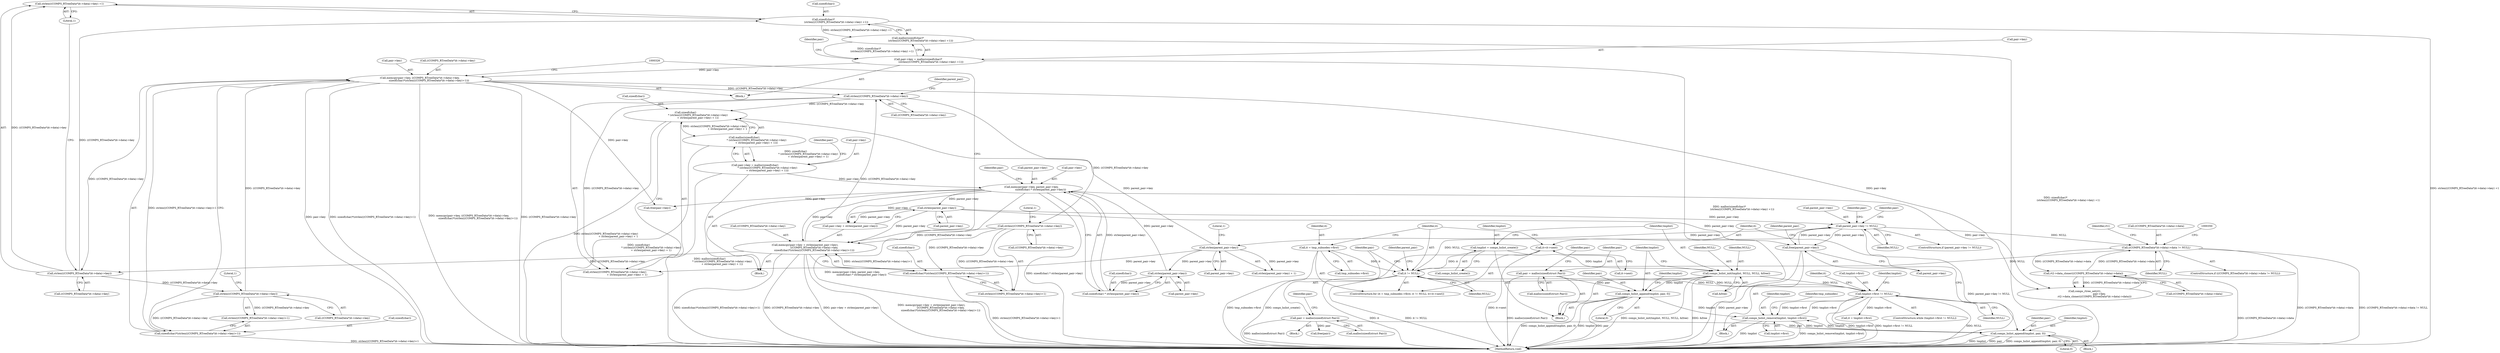 digraph "0_libcomps_e3a5d056633677959ad924a51758876d415e7046_2@API" {
"1000288" [label="(Call,strlen(((COMPS_RTreeData*)it->data)->key) +1)"];
"1000289" [label="(Call,strlen(((COMPS_RTreeData*)it->data)->key))"];
"1000249" [label="(Call,memcpy(pair->key + strlen(parent_pair->key),\n                       ((COMPS_RTreeData*)it->data)->key,\n                       sizeof(char)*(strlen(((COMPS_RTreeData*)it->data)->key)+1)))"];
"1000235" [label="(Call,memcpy(pair->key, parent_pair->key,\n                       sizeof(char) * strlen(parent_pair->key)))"];
"1000212" [label="(Call,pair->key = malloc(sizeof(char)\n                               * (strlen(((COMPS_RTreeData*)it->data)->key)\n                               + strlen(parent_pair->key) + 1)))"];
"1000216" [label="(Call,malloc(sizeof(char)\n                               * (strlen(((COMPS_RTreeData*)it->data)->key)\n                               + strlen(parent_pair->key) + 1)))"];
"1000217" [label="(Call,sizeof(char)\n                               * (strlen(((COMPS_RTreeData*)it->data)->key)\n                               + strlen(parent_pair->key) + 1))"];
"1000221" [label="(Call,strlen(((COMPS_RTreeData*)it->data)->key))"];
"1000298" [label="(Call,memcpy(pair->key, ((COMPS_RTreeData*)it->data)->key,\n                       sizeof(char)*(strlen(((COMPS_RTreeData*)it->data)->key)+1)))"];
"1000280" [label="(Call,pair->key = malloc(sizeof(char)*\n                                (strlen(((COMPS_RTreeData*)it->data)->key) +1)))"];
"1000284" [label="(Call,malloc(sizeof(char)*\n                                (strlen(((COMPS_RTreeData*)it->data)->key) +1)))"];
"1000285" [label="(Call,sizeof(char)*\n                                (strlen(((COMPS_RTreeData*)it->data)->key) +1))"];
"1000313" [label="(Call,strlen(((COMPS_RTreeData*)it->data)->key))"];
"1000309" [label="(Call,sizeof(char)*(strlen(((COMPS_RTreeData*)it->data)->key)+1))"];
"1000230" [label="(Call,strlen(parent_pair->key))"];
"1000206" [label="(Call,parent_pair->key != NULL)"];
"1000369" [label="(Call,free(parent_pair->key))"];
"1000254" [label="(Call,strlen(parent_pair->key))"];
"1000180" [label="(Call,it != NULL)"];
"1000183" [label="(Call,it=it->next)"];
"1000175" [label="(Call,it = tmp_subnodes->first)"];
"1000323" [label="(Call,((COMPS_RTreeData*)it->data)->data != NULL)"];
"1000338" [label="(Call,rt2->data_cloner(((COMPS_RTreeData*)it->data)->data))"];
"1000140" [label="(Call,tmplist->first != NULL)"];
"1000151" [label="(Call,comps_hslist_remove(tmplist, tmplist->first))"];
"1000357" [label="(Call,comps_hslist_append(tmplist, pair, 0))"];
"1000189" [label="(Call,pair = malloc(sizeof(struct Pair)))"];
"1000135" [label="(Call,comps_hslist_append(tmplist, pair, 0))"];
"1000129" [label="(Call,comps_hslist_init(tmplist, NULL, NULL, &free))"];
"1000126" [label="(Call,tmplist = comps_hslist_create())"];
"1000109" [label="(Call,pair = malloc(sizeof(struct Pair)))"];
"1000245" [label="(Call,strlen(parent_pair->key))"];
"1000242" [label="(Call,sizeof(char) * strlen(parent_pair->key))"];
"1000269" [label="(Call,strlen(((COMPS_RTreeData*)it->data)->key))"];
"1000265" [label="(Call,sizeof(char)*(strlen(((COMPS_RTreeData*)it->data)->key)+1))"];
"1000104" [label="(Block,)"];
"1000110" [label="(Identifier,pair)"];
"1000281" [label="(Call,pair->key)"];
"1000132" [label="(Identifier,NULL)"];
"1000234" [label="(Literal,1)"];
"1000130" [label="(Identifier,tmplist)"];
"1000270" [label="(Call,((COMPS_RTreeData*)it->data)->key)"];
"1000268" [label="(Call,strlen(((COMPS_RTreeData*)it->data)->key)+1)"];
"1000180" [label="(Call,it != NULL)"];
"1000196" [label="(Identifier,pair)"];
"1000314" [label="(Call,((COMPS_RTreeData*)it->data)->key)"];
"1000242" [label="(Call,sizeof(char) * strlen(parent_pair->key))"];
"1000116" [label="(Identifier,pair)"];
"1000175" [label="(Call,it = tmp_subnodes->first)"];
"1000334" [label="(Identifier,rt1)"];
"1000378" [label="(MethodReturn,void)"];
"1000176" [label="(Identifier,it)"];
"1000131" [label="(Identifier,NULL)"];
"1000137" [label="(Identifier,pair)"];
"1000280" [label="(Call,pair->key = malloc(sizeof(char)*\n                                (strlen(((COMPS_RTreeData*)it->data)->key) +1)))"];
"1000212" [label="(Call,pair->key = malloc(sizeof(char)\n                               * (strlen(((COMPS_RTreeData*)it->data)->key)\n                               + strlen(parent_pair->key) + 1)))"];
"1000188" [label="(Block,)"];
"1000181" [label="(Identifier,it)"];
"1000321" [label="(Literal,1)"];
"1000285" [label="(Call,sizeof(char)*\n                                (strlen(((COMPS_RTreeData*)it->data)->key) +1))"];
"1000377" [label="(Identifier,tmplist)"];
"1000182" [label="(Identifier,NULL)"];
"1000152" [label="(Identifier,tmplist)"];
"1000246" [label="(Call,parent_pair->key)"];
"1000243" [label="(Call,sizeof(char))"];
"1000367" [label="(Call,free(pair))"];
"1000309" [label="(Call,sizeof(char)*(strlen(((COMPS_RTreeData*)it->data)->key)+1))"];
"1000331" [label="(Identifier,NULL)"];
"1000207" [label="(Call,parent_pair->key)"];
"1000222" [label="(Call,((COMPS_RTreeData*)it->data)->key)"];
"1000279" [label="(Block,)"];
"1000289" [label="(Call,strlen(((COMPS_RTreeData*)it->data)->key))"];
"1000126" [label="(Call,tmplist = comps_hslist_create())"];
"1000151" [label="(Call,comps_hslist_remove(tmplist, tmplist->first))"];
"1000313" [label="(Call,strlen(((COMPS_RTreeData*)it->data)->key))"];
"1000216" [label="(Call,malloc(sizeof(char)\n                               * (strlen(((COMPS_RTreeData*)it->data)->key)\n                               + strlen(parent_pair->key) + 1)))"];
"1000360" [label="(Literal,0)"];
"1000147" [label="(Identifier,it)"];
"1000239" [label="(Call,parent_pair->key)"];
"1000145" [label="(Block,)"];
"1000177" [label="(Call,tmp_subnodes->first)"];
"1000359" [label="(Identifier,pair)"];
"1000146" [label="(Call,it = tmplist->first)"];
"1000357" [label="(Call,comps_hslist_append(tmplist, pair, 0))"];
"1000220" [label="(Call,strlen(((COMPS_RTreeData*)it->data)->key)\n                               + strlen(parent_pair->key) + 1)"];
"1000356" [label="(Block,)"];
"1000286" [label="(Call,sizeof(char))"];
"1000111" [label="(Call,malloc(sizeof(struct Pair)))"];
"1000269" [label="(Call,strlen(((COMPS_RTreeData*)it->data)->key))"];
"1000133" [label="(Call,&free)"];
"1000312" [label="(Call,strlen(((COMPS_RTreeData*)it->data)->key)+1)"];
"1000370" [label="(Call,parent_pair->key)"];
"1000139" [label="(ControlStructure,while (tmplist->first != NULL))"];
"1000338" [label="(Call,rt2->data_cloner(((COMPS_RTreeData*)it->data)->data))"];
"1000374" [label="(Identifier,parent_pair)"];
"1000250" [label="(Call,pair->key + strlen(parent_pair->key))"];
"1000297" [label="(Literal,1)"];
"1000191" [label="(Call,malloc(sizeof(struct Pair)))"];
"1000333" [label="(Call,comps_rtree_set(rt1,\n                                    pair->key,\n                        rt2->data_cloner(((COMPS_RTreeData*)it->data)->data)))"];
"1000206" [label="(Call,parent_pair->key != NULL)"];
"1000153" [label="(Call,tmplist->first)"];
"1000236" [label="(Call,pair->key)"];
"1000230" [label="(Call,strlen(parent_pair->key))"];
"1000277" [label="(Literal,1)"];
"1000282" [label="(Identifier,pair)"];
"1000363" [label="(Call,free(pair->key))"];
"1000232" [label="(Identifier,parent_pair)"];
"1000218" [label="(Call,sizeof(char))"];
"1000358" [label="(Identifier,tmplist)"];
"1000221" [label="(Call,strlen(((COMPS_RTreeData*)it->data)->key))"];
"1000140" [label="(Call,tmplist->first != NULL)"];
"1000245" [label="(Call,strlen(parent_pair->key))"];
"1000324" [label="(Call,((COMPS_RTreeData*)it->data)->data)"];
"1000266" [label="(Call,sizeof(char))"];
"1000235" [label="(Call,memcpy(pair->key, parent_pair->key,\n                       sizeof(char) * strlen(parent_pair->key)))"];
"1000371" [label="(Identifier,parent_pair)"];
"1000129" [label="(Call,comps_hslist_init(tmplist, NULL, NULL, &free))"];
"1000135" [label="(Call,comps_hslist_append(tmplist, pair, 0))"];
"1000214" [label="(Identifier,pair)"];
"1000136" [label="(Identifier,tmplist)"];
"1000369" [label="(Call,free(parent_pair->key))"];
"1000249" [label="(Call,memcpy(pair->key + strlen(parent_pair->key),\n                       ((COMPS_RTreeData*)it->data)->key,\n                       sizeof(char)*(strlen(((COMPS_RTreeData*)it->data)->key)+1)))"];
"1000144" [label="(Identifier,NULL)"];
"1000184" [label="(Identifier,it)"];
"1000229" [label="(Call,strlen(parent_pair->key) + 1)"];
"1000300" [label="(Identifier,pair)"];
"1000339" [label="(Call,((COMPS_RTreeData*)it->data)->data)"];
"1000128" [label="(Call,comps_hslist_create())"];
"1000190" [label="(Identifier,pair)"];
"1000258" [label="(Call,((COMPS_RTreeData*)it->data)->key)"];
"1000138" [label="(Literal,0)"];
"1000322" [label="(ControlStructure,if (((COMPS_RTreeData*)it->data)->data != NULL))"];
"1000185" [label="(Call,it->next)"];
"1000157" [label="(Identifier,tmp_subnodes)"];
"1000211" [label="(Block,)"];
"1000183" [label="(Call,it=it->next)"];
"1000290" [label="(Call,((COMPS_RTreeData*)it->data)->key)"];
"1000255" [label="(Call,parent_pair->key)"];
"1000231" [label="(Call,parent_pair->key)"];
"1000299" [label="(Call,pair->key)"];
"1000298" [label="(Call,memcpy(pair->key, ((COMPS_RTreeData*)it->data)->key,\n                       sizeof(char)*(strlen(((COMPS_RTreeData*)it->data)->key)+1)))"];
"1000265" [label="(Call,sizeof(char)*(strlen(((COMPS_RTreeData*)it->data)->key)+1))"];
"1000310" [label="(Call,sizeof(char))"];
"1000205" [label="(ControlStructure,if (parent_pair->key != NULL))"];
"1000323" [label="(Call,((COMPS_RTreeData*)it->data)->data != NULL)"];
"1000284" [label="(Call,malloc(sizeof(char)*\n                                (strlen(((COMPS_RTreeData*)it->data)->key) +1)))"];
"1000174" [label="(ControlStructure,for (it = tmp_subnodes->first; it != NULL; it=it->next))"];
"1000210" [label="(Identifier,NULL)"];
"1000237" [label="(Identifier,pair)"];
"1000142" [label="(Identifier,tmplist)"];
"1000213" [label="(Call,pair->key)"];
"1000217" [label="(Call,sizeof(char)\n                               * (strlen(((COMPS_RTreeData*)it->data)->key)\n                               + strlen(parent_pair->key) + 1))"];
"1000252" [label="(Identifier,pair)"];
"1000109" [label="(Call,pair = malloc(sizeof(struct Pair)))"];
"1000127" [label="(Identifier,tmplist)"];
"1000302" [label="(Call,((COMPS_RTreeData*)it->data)->key)"];
"1000141" [label="(Call,tmplist->first)"];
"1000254" [label="(Call,strlen(parent_pair->key))"];
"1000189" [label="(Call,pair = malloc(sizeof(struct Pair)))"];
"1000288" [label="(Call,strlen(((COMPS_RTreeData*)it->data)->key) +1)"];
"1000288" -> "1000285"  [label="AST: "];
"1000288" -> "1000297"  [label="CFG: "];
"1000289" -> "1000288"  [label="AST: "];
"1000297" -> "1000288"  [label="AST: "];
"1000285" -> "1000288"  [label="CFG: "];
"1000289" -> "1000288"  [label="DDG: ((COMPS_RTreeData*)it->data)->key"];
"1000289" -> "1000290"  [label="CFG: "];
"1000290" -> "1000289"  [label="AST: "];
"1000297" -> "1000289"  [label="CFG: "];
"1000289" -> "1000285"  [label="DDG: ((COMPS_RTreeData*)it->data)->key"];
"1000249" -> "1000289"  [label="DDG: ((COMPS_RTreeData*)it->data)->key"];
"1000298" -> "1000289"  [label="DDG: ((COMPS_RTreeData*)it->data)->key"];
"1000289" -> "1000313"  [label="DDG: ((COMPS_RTreeData*)it->data)->key"];
"1000249" -> "1000211"  [label="AST: "];
"1000249" -> "1000265"  [label="CFG: "];
"1000250" -> "1000249"  [label="AST: "];
"1000258" -> "1000249"  [label="AST: "];
"1000265" -> "1000249"  [label="AST: "];
"1000326" -> "1000249"  [label="CFG: "];
"1000249" -> "1000378"  [label="DDG: sizeof(char)*(strlen(((COMPS_RTreeData*)it->data)->key)+1)"];
"1000249" -> "1000378"  [label="DDG: ((COMPS_RTreeData*)it->data)->key"];
"1000249" -> "1000378"  [label="DDG: pair->key + strlen(parent_pair->key)"];
"1000249" -> "1000378"  [label="DDG: memcpy(pair->key + strlen(parent_pair->key),\n                       ((COMPS_RTreeData*)it->data)->key,\n                       sizeof(char)*(strlen(((COMPS_RTreeData*)it->data)->key)+1))"];
"1000249" -> "1000221"  [label="DDG: ((COMPS_RTreeData*)it->data)->key"];
"1000235" -> "1000249"  [label="DDG: pair->key"];
"1000254" -> "1000249"  [label="DDG: parent_pair->key"];
"1000269" -> "1000249"  [label="DDG: ((COMPS_RTreeData*)it->data)->key"];
"1000265" -> "1000249"  [label="DDG: strlen(((COMPS_RTreeData*)it->data)->key)+1"];
"1000235" -> "1000211"  [label="AST: "];
"1000235" -> "1000242"  [label="CFG: "];
"1000236" -> "1000235"  [label="AST: "];
"1000239" -> "1000235"  [label="AST: "];
"1000242" -> "1000235"  [label="AST: "];
"1000252" -> "1000235"  [label="CFG: "];
"1000235" -> "1000378"  [label="DDG: memcpy(pair->key, parent_pair->key,\n                       sizeof(char) * strlen(parent_pair->key))"];
"1000235" -> "1000378"  [label="DDG: sizeof(char) * strlen(parent_pair->key)"];
"1000212" -> "1000235"  [label="DDG: pair->key"];
"1000245" -> "1000235"  [label="DDG: parent_pair->key"];
"1000242" -> "1000235"  [label="DDG: strlen(parent_pair->key)"];
"1000235" -> "1000250"  [label="DDG: pair->key"];
"1000235" -> "1000254"  [label="DDG: parent_pair->key"];
"1000235" -> "1000333"  [label="DDG: pair->key"];
"1000235" -> "1000363"  [label="DDG: pair->key"];
"1000212" -> "1000211"  [label="AST: "];
"1000212" -> "1000216"  [label="CFG: "];
"1000213" -> "1000212"  [label="AST: "];
"1000216" -> "1000212"  [label="AST: "];
"1000237" -> "1000212"  [label="CFG: "];
"1000212" -> "1000378"  [label="DDG: malloc(sizeof(char)\n                               * (strlen(((COMPS_RTreeData*)it->data)->key)\n                               + strlen(parent_pair->key) + 1))"];
"1000216" -> "1000212"  [label="DDG: sizeof(char)\n                               * (strlen(((COMPS_RTreeData*)it->data)->key)\n                               + strlen(parent_pair->key) + 1)"];
"1000216" -> "1000217"  [label="CFG: "];
"1000217" -> "1000216"  [label="AST: "];
"1000216" -> "1000378"  [label="DDG: sizeof(char)\n                               * (strlen(((COMPS_RTreeData*)it->data)->key)\n                               + strlen(parent_pair->key) + 1)"];
"1000217" -> "1000216"  [label="DDG: strlen(((COMPS_RTreeData*)it->data)->key)\n                               + strlen(parent_pair->key) + 1"];
"1000217" -> "1000220"  [label="CFG: "];
"1000218" -> "1000217"  [label="AST: "];
"1000220" -> "1000217"  [label="AST: "];
"1000217" -> "1000378"  [label="DDG: strlen(((COMPS_RTreeData*)it->data)->key)\n                               + strlen(parent_pair->key) + 1"];
"1000221" -> "1000217"  [label="DDG: ((COMPS_RTreeData*)it->data)->key"];
"1000230" -> "1000217"  [label="DDG: parent_pair->key"];
"1000221" -> "1000220"  [label="AST: "];
"1000221" -> "1000222"  [label="CFG: "];
"1000222" -> "1000221"  [label="AST: "];
"1000232" -> "1000221"  [label="CFG: "];
"1000221" -> "1000220"  [label="DDG: ((COMPS_RTreeData*)it->data)->key"];
"1000298" -> "1000221"  [label="DDG: ((COMPS_RTreeData*)it->data)->key"];
"1000221" -> "1000269"  [label="DDG: ((COMPS_RTreeData*)it->data)->key"];
"1000298" -> "1000279"  [label="AST: "];
"1000298" -> "1000309"  [label="CFG: "];
"1000299" -> "1000298"  [label="AST: "];
"1000302" -> "1000298"  [label="AST: "];
"1000309" -> "1000298"  [label="AST: "];
"1000326" -> "1000298"  [label="CFG: "];
"1000298" -> "1000378"  [label="DDG: pair->key"];
"1000298" -> "1000378"  [label="DDG: sizeof(char)*(strlen(((COMPS_RTreeData*)it->data)->key)+1)"];
"1000298" -> "1000378"  [label="DDG: memcpy(pair->key, ((COMPS_RTreeData*)it->data)->key,\n                       sizeof(char)*(strlen(((COMPS_RTreeData*)it->data)->key)+1))"];
"1000298" -> "1000378"  [label="DDG: ((COMPS_RTreeData*)it->data)->key"];
"1000280" -> "1000298"  [label="DDG: pair->key"];
"1000313" -> "1000298"  [label="DDG: ((COMPS_RTreeData*)it->data)->key"];
"1000309" -> "1000298"  [label="DDG: strlen(((COMPS_RTreeData*)it->data)->key)+1"];
"1000298" -> "1000333"  [label="DDG: pair->key"];
"1000298" -> "1000363"  [label="DDG: pair->key"];
"1000280" -> "1000279"  [label="AST: "];
"1000280" -> "1000284"  [label="CFG: "];
"1000281" -> "1000280"  [label="AST: "];
"1000284" -> "1000280"  [label="AST: "];
"1000300" -> "1000280"  [label="CFG: "];
"1000280" -> "1000378"  [label="DDG: malloc(sizeof(char)*\n                                (strlen(((COMPS_RTreeData*)it->data)->key) +1))"];
"1000284" -> "1000280"  [label="DDG: sizeof(char)*\n                                (strlen(((COMPS_RTreeData*)it->data)->key) +1)"];
"1000284" -> "1000285"  [label="CFG: "];
"1000285" -> "1000284"  [label="AST: "];
"1000284" -> "1000378"  [label="DDG: sizeof(char)*\n                                (strlen(((COMPS_RTreeData*)it->data)->key) +1)"];
"1000285" -> "1000284"  [label="DDG: strlen(((COMPS_RTreeData*)it->data)->key) +1"];
"1000286" -> "1000285"  [label="AST: "];
"1000285" -> "1000378"  [label="DDG: strlen(((COMPS_RTreeData*)it->data)->key) +1"];
"1000313" -> "1000312"  [label="AST: "];
"1000313" -> "1000314"  [label="CFG: "];
"1000314" -> "1000313"  [label="AST: "];
"1000321" -> "1000313"  [label="CFG: "];
"1000313" -> "1000309"  [label="DDG: ((COMPS_RTreeData*)it->data)->key"];
"1000313" -> "1000312"  [label="DDG: ((COMPS_RTreeData*)it->data)->key"];
"1000309" -> "1000312"  [label="CFG: "];
"1000310" -> "1000309"  [label="AST: "];
"1000312" -> "1000309"  [label="AST: "];
"1000309" -> "1000378"  [label="DDG: strlen(((COMPS_RTreeData*)it->data)->key)+1"];
"1000230" -> "1000229"  [label="AST: "];
"1000230" -> "1000231"  [label="CFG: "];
"1000231" -> "1000230"  [label="AST: "];
"1000234" -> "1000230"  [label="CFG: "];
"1000230" -> "1000220"  [label="DDG: parent_pair->key"];
"1000230" -> "1000229"  [label="DDG: parent_pair->key"];
"1000206" -> "1000230"  [label="DDG: parent_pair->key"];
"1000230" -> "1000245"  [label="DDG: parent_pair->key"];
"1000206" -> "1000205"  [label="AST: "];
"1000206" -> "1000210"  [label="CFG: "];
"1000207" -> "1000206"  [label="AST: "];
"1000210" -> "1000206"  [label="AST: "];
"1000214" -> "1000206"  [label="CFG: "];
"1000282" -> "1000206"  [label="CFG: "];
"1000206" -> "1000378"  [label="DDG: parent_pair->key != NULL"];
"1000369" -> "1000206"  [label="DDG: parent_pair->key"];
"1000254" -> "1000206"  [label="DDG: parent_pair->key"];
"1000180" -> "1000206"  [label="DDG: NULL"];
"1000206" -> "1000323"  [label="DDG: NULL"];
"1000206" -> "1000369"  [label="DDG: parent_pair->key"];
"1000369" -> "1000145"  [label="AST: "];
"1000369" -> "1000370"  [label="CFG: "];
"1000370" -> "1000369"  [label="AST: "];
"1000374" -> "1000369"  [label="CFG: "];
"1000369" -> "1000378"  [label="DDG: parent_pair->key"];
"1000254" -> "1000369"  [label="DDG: parent_pair->key"];
"1000254" -> "1000250"  [label="AST: "];
"1000254" -> "1000255"  [label="CFG: "];
"1000255" -> "1000254"  [label="AST: "];
"1000250" -> "1000254"  [label="CFG: "];
"1000254" -> "1000250"  [label="DDG: parent_pair->key"];
"1000180" -> "1000174"  [label="AST: "];
"1000180" -> "1000182"  [label="CFG: "];
"1000181" -> "1000180"  [label="AST: "];
"1000182" -> "1000180"  [label="AST: "];
"1000190" -> "1000180"  [label="CFG: "];
"1000371" -> "1000180"  [label="CFG: "];
"1000180" -> "1000378"  [label="DDG: it"];
"1000180" -> "1000378"  [label="DDG: it != NULL"];
"1000180" -> "1000140"  [label="DDG: NULL"];
"1000183" -> "1000180"  [label="DDG: it"];
"1000175" -> "1000180"  [label="DDG: it"];
"1000323" -> "1000180"  [label="DDG: NULL"];
"1000140" -> "1000180"  [label="DDG: NULL"];
"1000183" -> "1000174"  [label="AST: "];
"1000183" -> "1000185"  [label="CFG: "];
"1000184" -> "1000183"  [label="AST: "];
"1000185" -> "1000183"  [label="AST: "];
"1000181" -> "1000183"  [label="CFG: "];
"1000183" -> "1000378"  [label="DDG: it->next"];
"1000175" -> "1000174"  [label="AST: "];
"1000175" -> "1000177"  [label="CFG: "];
"1000176" -> "1000175"  [label="AST: "];
"1000177" -> "1000175"  [label="AST: "];
"1000181" -> "1000175"  [label="CFG: "];
"1000175" -> "1000378"  [label="DDG: tmp_subnodes->first"];
"1000323" -> "1000322"  [label="AST: "];
"1000323" -> "1000331"  [label="CFG: "];
"1000324" -> "1000323"  [label="AST: "];
"1000331" -> "1000323"  [label="AST: "];
"1000334" -> "1000323"  [label="CFG: "];
"1000350" -> "1000323"  [label="CFG: "];
"1000323" -> "1000378"  [label="DDG: ((COMPS_RTreeData*)it->data)->data"];
"1000323" -> "1000378"  [label="DDG: ((COMPS_RTreeData*)it->data)->data != NULL"];
"1000338" -> "1000323"  [label="DDG: ((COMPS_RTreeData*)it->data)->data"];
"1000323" -> "1000338"  [label="DDG: ((COMPS_RTreeData*)it->data)->data"];
"1000338" -> "1000333"  [label="AST: "];
"1000338" -> "1000339"  [label="CFG: "];
"1000339" -> "1000338"  [label="AST: "];
"1000333" -> "1000338"  [label="CFG: "];
"1000338" -> "1000378"  [label="DDG: ((COMPS_RTreeData*)it->data)->data"];
"1000338" -> "1000333"  [label="DDG: ((COMPS_RTreeData*)it->data)->data"];
"1000140" -> "1000139"  [label="AST: "];
"1000140" -> "1000144"  [label="CFG: "];
"1000141" -> "1000140"  [label="AST: "];
"1000144" -> "1000140"  [label="AST: "];
"1000147" -> "1000140"  [label="CFG: "];
"1000377" -> "1000140"  [label="CFG: "];
"1000140" -> "1000378"  [label="DDG: tmplist->first"];
"1000140" -> "1000378"  [label="DDG: tmplist->first != NULL"];
"1000140" -> "1000378"  [label="DDG: NULL"];
"1000151" -> "1000140"  [label="DDG: tmplist->first"];
"1000129" -> "1000140"  [label="DDG: NULL"];
"1000140" -> "1000146"  [label="DDG: tmplist->first"];
"1000140" -> "1000151"  [label="DDG: tmplist->first"];
"1000151" -> "1000145"  [label="AST: "];
"1000151" -> "1000153"  [label="CFG: "];
"1000152" -> "1000151"  [label="AST: "];
"1000153" -> "1000151"  [label="AST: "];
"1000157" -> "1000151"  [label="CFG: "];
"1000151" -> "1000378"  [label="DDG: comps_hslist_remove(tmplist, tmplist->first)"];
"1000151" -> "1000378"  [label="DDG: tmplist"];
"1000357" -> "1000151"  [label="DDG: tmplist"];
"1000135" -> "1000151"  [label="DDG: tmplist"];
"1000151" -> "1000357"  [label="DDG: tmplist"];
"1000357" -> "1000356"  [label="AST: "];
"1000357" -> "1000360"  [label="CFG: "];
"1000358" -> "1000357"  [label="AST: "];
"1000359" -> "1000357"  [label="AST: "];
"1000360" -> "1000357"  [label="AST: "];
"1000184" -> "1000357"  [label="CFG: "];
"1000357" -> "1000378"  [label="DDG: comps_hslist_append(tmplist, pair, 0)"];
"1000357" -> "1000378"  [label="DDG: tmplist"];
"1000357" -> "1000378"  [label="DDG: pair"];
"1000189" -> "1000357"  [label="DDG: pair"];
"1000189" -> "1000188"  [label="AST: "];
"1000189" -> "1000191"  [label="CFG: "];
"1000190" -> "1000189"  [label="AST: "];
"1000191" -> "1000189"  [label="AST: "];
"1000196" -> "1000189"  [label="CFG: "];
"1000189" -> "1000378"  [label="DDG: malloc(sizeof(struct Pair))"];
"1000189" -> "1000367"  [label="DDG: pair"];
"1000135" -> "1000104"  [label="AST: "];
"1000135" -> "1000138"  [label="CFG: "];
"1000136" -> "1000135"  [label="AST: "];
"1000137" -> "1000135"  [label="AST: "];
"1000138" -> "1000135"  [label="AST: "];
"1000142" -> "1000135"  [label="CFG: "];
"1000135" -> "1000378"  [label="DDG: comps_hslist_append(tmplist, pair, 0)"];
"1000135" -> "1000378"  [label="DDG: tmplist"];
"1000135" -> "1000378"  [label="DDG: pair"];
"1000129" -> "1000135"  [label="DDG: tmplist"];
"1000109" -> "1000135"  [label="DDG: pair"];
"1000129" -> "1000104"  [label="AST: "];
"1000129" -> "1000133"  [label="CFG: "];
"1000130" -> "1000129"  [label="AST: "];
"1000131" -> "1000129"  [label="AST: "];
"1000132" -> "1000129"  [label="AST: "];
"1000133" -> "1000129"  [label="AST: "];
"1000136" -> "1000129"  [label="CFG: "];
"1000129" -> "1000378"  [label="DDG: comps_hslist_init(tmplist, NULL, NULL, &free)"];
"1000129" -> "1000378"  [label="DDG: &free"];
"1000126" -> "1000129"  [label="DDG: tmplist"];
"1000126" -> "1000104"  [label="AST: "];
"1000126" -> "1000128"  [label="CFG: "];
"1000127" -> "1000126"  [label="AST: "];
"1000128" -> "1000126"  [label="AST: "];
"1000130" -> "1000126"  [label="CFG: "];
"1000126" -> "1000378"  [label="DDG: comps_hslist_create()"];
"1000109" -> "1000104"  [label="AST: "];
"1000109" -> "1000111"  [label="CFG: "];
"1000110" -> "1000109"  [label="AST: "];
"1000111" -> "1000109"  [label="AST: "];
"1000116" -> "1000109"  [label="CFG: "];
"1000109" -> "1000378"  [label="DDG: malloc(sizeof(struct Pair))"];
"1000245" -> "1000242"  [label="AST: "];
"1000245" -> "1000246"  [label="CFG: "];
"1000246" -> "1000245"  [label="AST: "];
"1000242" -> "1000245"  [label="CFG: "];
"1000245" -> "1000242"  [label="DDG: parent_pair->key"];
"1000243" -> "1000242"  [label="AST: "];
"1000269" -> "1000268"  [label="AST: "];
"1000269" -> "1000270"  [label="CFG: "];
"1000270" -> "1000269"  [label="AST: "];
"1000277" -> "1000269"  [label="CFG: "];
"1000269" -> "1000265"  [label="DDG: ((COMPS_RTreeData*)it->data)->key"];
"1000269" -> "1000268"  [label="DDG: ((COMPS_RTreeData*)it->data)->key"];
"1000265" -> "1000268"  [label="CFG: "];
"1000266" -> "1000265"  [label="AST: "];
"1000268" -> "1000265"  [label="AST: "];
"1000265" -> "1000378"  [label="DDG: strlen(((COMPS_RTreeData*)it->data)->key)+1"];
}
